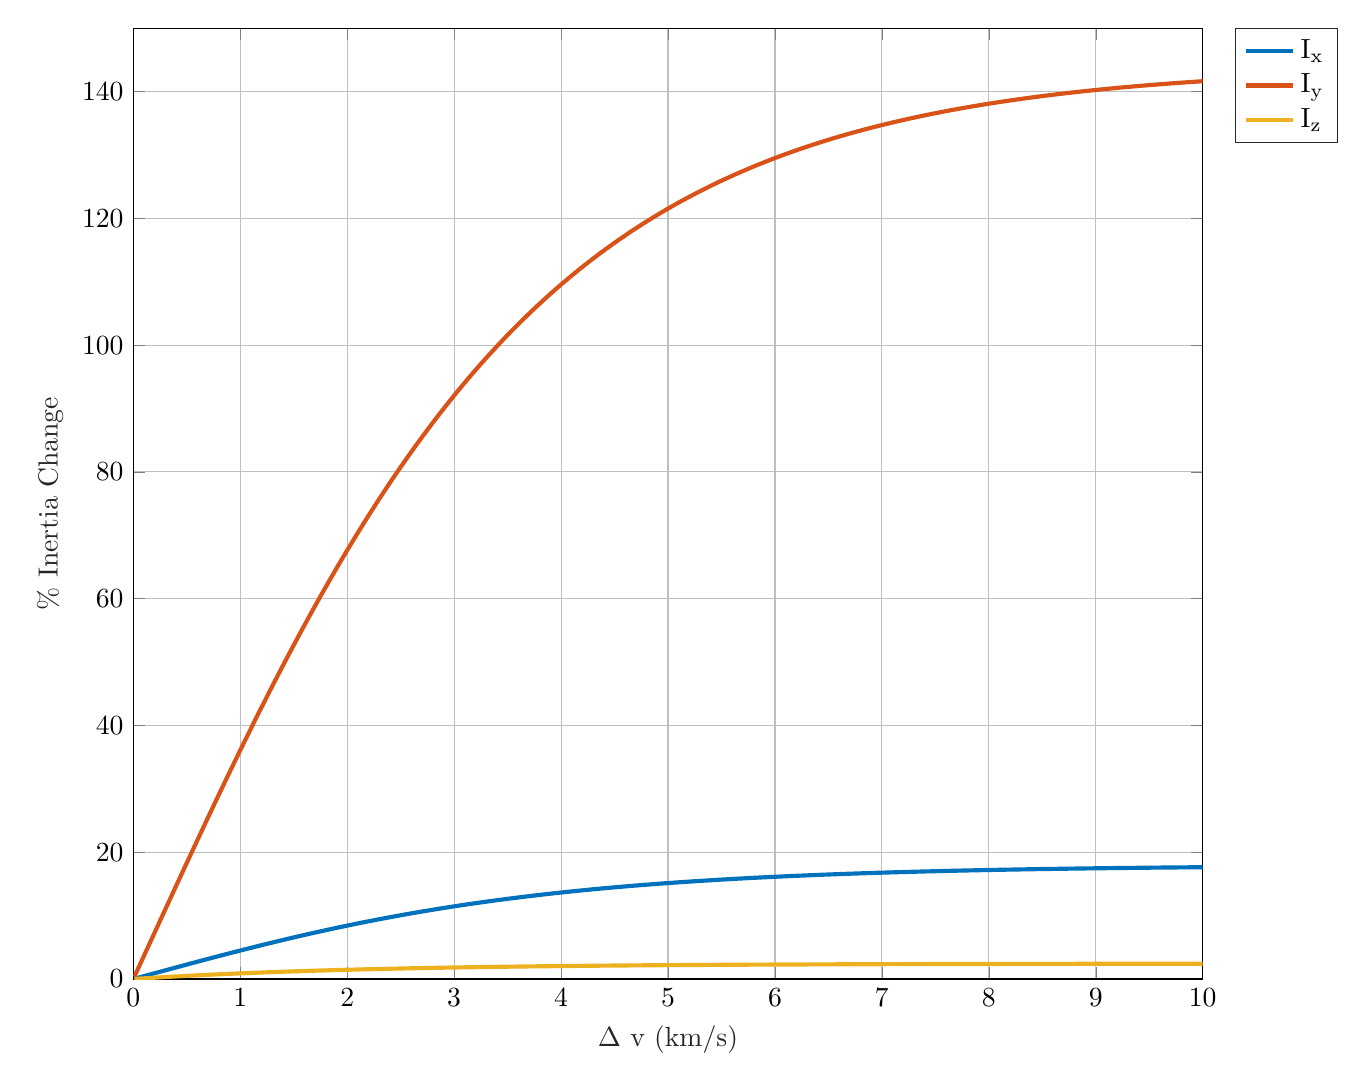 % This file was created by matlab2tikz.
%
%The latest updates can be retrieved from
%  http://www.mathworks.com/matlabcentral/fileexchange/22022-matlab2tikz-matlab2tikz
%where you can also make suggestions and rate matlab2tikz.
%
\definecolor{mycolor1}{rgb}{0.0,0.447,0.741}%
\definecolor{mycolor2}{rgb}{0.85,0.325,0.098}%
\definecolor{mycolor3}{rgb}{0.929,0.694,0.125}%
%
\begin{tikzpicture}

\begin{axis}[%
width=5.347in,
height=4.754in,
at={(0.897in,0.642in)},
scale only axis,
xmin=0,
xmax=10,
xlabel style={font=\color{white!15!black}},
xlabel={$\Delta\text{ v (km/s)}$},
ymin=0,
ymax=150,
ylabel style={font=\color{white!15!black}},
ylabel={\% Inertia Change},
axis background/.style={fill=white},
xmajorgrids,
ymajorgrids,
legend style={at={(1.03,1)}, anchor=north west, legend cell align=left, align=left, draw=white!15!black}
]
\addplot [color=mycolor1, line width=1.5pt]
  table[row sep=crcr]{%
0.01	0.046\\
0.02	0.092\\
0.03	0.137\\
0.04	0.183\\
0.05	0.229\\
0.06	0.275\\
0.07	0.321\\
0.08	0.366\\
0.09	0.412\\
0.1	0.458\\
0.11	0.504\\
0.12	0.55\\
0.13	0.595\\
0.14	0.641\\
0.15	0.687\\
0.16	0.733\\
0.17	0.778\\
0.18	0.824\\
0.19	0.87\\
0.2	0.916\\
0.21	0.961\\
0.22	1.007\\
0.23	1.053\\
0.24	1.099\\
0.25	1.144\\
0.26	1.19\\
0.27	1.236\\
0.28	1.281\\
0.29	1.327\\
0.3	1.373\\
0.31	1.418\\
0.32	1.464\\
0.33	1.51\\
0.34	1.555\\
0.35	1.601\\
0.36	1.646\\
0.37	1.692\\
0.38	1.737\\
0.39	1.783\\
0.4	1.828\\
0.41	1.874\\
0.42	1.919\\
0.43	1.965\\
0.44	2.01\\
0.45	2.056\\
0.46	2.101\\
0.47	2.146\\
0.48	2.192\\
0.49	2.237\\
0.5	2.282\\
0.51	2.327\\
0.52	2.373\\
0.53	2.418\\
0.54	2.463\\
0.55	2.508\\
0.56	2.553\\
0.57	2.598\\
0.58	2.643\\
0.59	2.688\\
0.6	2.733\\
0.61	2.778\\
0.62	2.823\\
0.63	2.868\\
0.64	2.913\\
0.65	2.957\\
0.66	3.002\\
0.67	3.047\\
0.68	3.091\\
0.69	3.136\\
0.7	3.181\\
0.71	3.225\\
0.72	3.27\\
0.73	3.314\\
0.74	3.358\\
0.75	3.403\\
0.76	3.447\\
0.77	3.491\\
0.78	3.536\\
0.79	3.58\\
0.8	3.624\\
0.81	3.668\\
0.82	3.712\\
0.83	3.756\\
0.84	3.8\\
0.85	3.844\\
0.86	3.888\\
0.87	3.931\\
0.88	3.975\\
0.89	4.019\\
0.9	4.062\\
0.91	4.106\\
0.92	4.15\\
0.93	4.193\\
0.94	4.236\\
0.95	4.28\\
0.96	4.323\\
0.97	4.366\\
0.98	4.409\\
0.99	4.452\\
1	4.496\\
1.01	4.539\\
1.02	4.581\\
1.03	4.624\\
1.04	4.667\\
1.05	4.71\\
1.06	4.753\\
1.07	4.795\\
1.08	4.838\\
1.09	4.88\\
1.1	4.923\\
1.11	4.965\\
1.12	5.007\\
1.13	5.049\\
1.14	5.092\\
1.15	5.134\\
1.16	5.176\\
1.17	5.218\\
1.18	5.26\\
1.19	5.301\\
1.2	5.343\\
1.21	5.385\\
1.22	5.426\\
1.23	5.468\\
1.24	5.509\\
1.25	5.551\\
1.26	5.592\\
1.27	5.633\\
1.28	5.675\\
1.29	5.716\\
1.3	5.757\\
1.31	5.798\\
1.32	5.838\\
1.33	5.879\\
1.34	5.92\\
1.35	5.961\\
1.36	6.001\\
1.37	6.042\\
1.38	6.082\\
1.39	6.122\\
1.4	6.163\\
1.41	6.203\\
1.42	6.243\\
1.43	6.283\\
1.44	6.323\\
1.45	6.363\\
1.46	6.403\\
1.47	6.442\\
1.48	6.482\\
1.49	6.521\\
1.5	6.561\\
1.51	6.6\\
1.52	6.64\\
1.53	6.679\\
1.54	6.718\\
1.55	6.757\\
1.56	6.796\\
1.57	6.835\\
1.58	6.874\\
1.59	6.912\\
1.6	6.951\\
1.61	6.989\\
1.62	7.028\\
1.63	7.066\\
1.64	7.105\\
1.65	7.143\\
1.66	7.181\\
1.67	7.219\\
1.68	7.257\\
1.69	7.295\\
1.7	7.332\\
1.71	7.37\\
1.72	7.408\\
1.73	7.445\\
1.74	7.483\\
1.75	7.52\\
1.76	7.557\\
1.77	7.594\\
1.78	7.631\\
1.79	7.668\\
1.8	7.705\\
1.81	7.742\\
1.82	7.779\\
1.83	7.815\\
1.84	7.852\\
1.85	7.888\\
1.86	7.925\\
1.87	7.961\\
1.88	7.997\\
1.89	8.033\\
1.9	8.069\\
1.91	8.105\\
1.92	8.141\\
1.93	8.176\\
1.94	8.212\\
1.95	8.248\\
1.96	8.283\\
1.97	8.318\\
1.98	8.354\\
1.99	8.389\\
2	8.424\\
2.01	8.459\\
2.02	8.494\\
2.03	8.529\\
2.04	8.563\\
2.05	8.598\\
2.06	8.632\\
2.07	8.667\\
2.08	8.701\\
2.09	8.735\\
2.1	8.77\\
2.11	8.804\\
2.12	8.838\\
2.13	8.871\\
2.14	8.905\\
2.15	8.939\\
2.16	8.972\\
2.17	9.006\\
2.18	9.039\\
2.19	9.073\\
2.2	9.106\\
2.21	9.139\\
2.22	9.172\\
2.23	9.205\\
2.24	9.238\\
2.25	9.271\\
2.26	9.303\\
2.27	9.336\\
2.28	9.368\\
2.29	9.401\\
2.3	9.433\\
2.31	9.465\\
2.32	9.497\\
2.33	9.529\\
2.34	9.561\\
2.35	9.593\\
2.36	9.625\\
2.37	9.656\\
2.38	9.688\\
2.39	9.719\\
2.4	9.751\\
2.41	9.782\\
2.42	9.813\\
2.43	9.844\\
2.44	9.875\\
2.45	9.906\\
2.46	9.937\\
2.47	9.968\\
2.48	9.998\\
2.49	10.029\\
2.5	10.059\\
2.51	10.09\\
2.52	10.12\\
2.53	10.15\\
2.54	10.18\\
2.55	10.21\\
2.56	10.24\\
2.57	10.27\\
2.58	10.299\\
2.59	10.329\\
2.6	10.359\\
2.61	10.388\\
2.62	10.417\\
2.63	10.447\\
2.64	10.476\\
2.65	10.505\\
2.66	10.534\\
2.67	10.563\\
2.68	10.591\\
2.69	10.62\\
2.7	10.649\\
2.71	10.677\\
2.72	10.706\\
2.73	10.734\\
2.74	10.762\\
2.75	10.79\\
2.76	10.818\\
2.77	10.846\\
2.78	10.874\\
2.79	10.902\\
2.8	10.93\\
2.81	10.957\\
2.82	10.985\\
2.83	11.012\\
2.84	11.04\\
2.85	11.067\\
2.86	11.094\\
2.87	11.121\\
2.88	11.148\\
2.89	11.175\\
2.9	11.202\\
2.91	11.228\\
2.92	11.255\\
2.93	11.282\\
2.94	11.308\\
2.95	11.334\\
2.96	11.361\\
2.97	11.387\\
2.98	11.413\\
2.99	11.439\\
3	11.465\\
3.01	11.491\\
3.02	11.516\\
3.03	11.542\\
3.04	11.568\\
3.05	11.593\\
3.06	11.619\\
3.07	11.644\\
3.08	11.669\\
3.09	11.694\\
3.1	11.719\\
3.11	11.744\\
3.12	11.769\\
3.13	11.794\\
3.14	11.819\\
3.15	11.843\\
3.16	11.868\\
3.17	11.892\\
3.18	11.917\\
3.19	11.941\\
3.2	11.965\\
3.21	11.989\\
3.22	12.013\\
3.23	12.037\\
3.24	12.061\\
3.25	12.085\\
3.26	12.109\\
3.27	12.132\\
3.28	12.156\\
3.29	12.179\\
3.3	12.203\\
3.31	12.226\\
3.32	12.249\\
3.33	12.272\\
3.34	12.295\\
3.35	12.318\\
3.36	12.341\\
3.37	12.364\\
3.38	12.387\\
3.39	12.409\\
3.4	12.432\\
3.41	12.454\\
3.42	12.477\\
3.43	12.499\\
3.44	12.521\\
3.45	12.544\\
3.46	12.566\\
3.47	12.588\\
3.48	12.61\\
3.49	12.631\\
3.5	12.653\\
3.51	12.675\\
3.52	12.696\\
3.53	12.718\\
3.54	12.739\\
3.55	12.761\\
3.56	12.782\\
3.57	12.803\\
3.58	12.824\\
3.59	12.846\\
3.6	12.866\\
3.61	12.887\\
3.62	12.908\\
3.63	12.929\\
3.64	12.95\\
3.65	12.97\\
3.66	12.991\\
3.67	13.011\\
3.68	13.032\\
3.69	13.052\\
3.7	13.072\\
3.71	13.092\\
3.72	13.112\\
3.73	13.132\\
3.74	13.152\\
3.75	13.172\\
3.76	13.192\\
3.77	13.212\\
3.78	13.231\\
3.79	13.251\\
3.8	13.27\\
3.81	13.29\\
3.82	13.309\\
3.83	13.328\\
3.84	13.348\\
3.85	13.367\\
3.86	13.386\\
3.87	13.405\\
3.88	13.424\\
3.89	13.442\\
3.9	13.461\\
3.91	13.48\\
3.92	13.499\\
3.93	13.517\\
3.94	13.536\\
3.95	13.554\\
3.96	13.572\\
3.97	13.591\\
3.98	13.609\\
3.99	13.627\\
4	13.645\\
4.01	13.663\\
4.02	13.681\\
4.03	13.699\\
4.04	13.717\\
4.05	13.734\\
4.06	13.752\\
4.07	13.77\\
4.08	13.787\\
4.09	13.805\\
4.1	13.822\\
4.11	13.839\\
4.12	13.857\\
4.13	13.874\\
4.14	13.891\\
4.15	13.908\\
4.16	13.925\\
4.17	13.942\\
4.18	13.959\\
4.19	13.975\\
4.2	13.992\\
4.21	14.009\\
4.22	14.025\\
4.23	14.042\\
4.24	14.058\\
4.25	14.075\\
4.26	14.091\\
4.27	14.107\\
4.28	14.124\\
4.29	14.14\\
4.3	14.156\\
4.31	14.172\\
4.32	14.188\\
4.33	14.204\\
4.34	14.22\\
4.35	14.235\\
4.36	14.251\\
4.37	14.267\\
4.38	14.282\\
4.39	14.298\\
4.4	14.313\\
4.41	14.329\\
4.42	14.344\\
4.43	14.359\\
4.44	14.375\\
4.45	14.39\\
4.46	14.405\\
4.47	14.42\\
4.48	14.435\\
4.49	14.45\\
4.5	14.465\\
4.51	14.48\\
4.52	14.494\\
4.53	14.509\\
4.54	14.524\\
4.55	14.538\\
4.56	14.553\\
4.57	14.567\\
4.58	14.582\\
4.59	14.596\\
4.6	14.61\\
4.61	14.624\\
4.62	14.639\\
4.63	14.653\\
4.64	14.667\\
4.65	14.681\\
4.66	14.695\\
4.67	14.709\\
4.68	14.723\\
4.69	14.736\\
4.7	14.75\\
4.71	14.764\\
4.72	14.777\\
4.73	14.791\\
4.74	14.804\\
4.75	14.818\\
4.76	14.831\\
4.77	14.845\\
4.78	14.858\\
4.79	14.871\\
4.8	14.884\\
4.81	14.897\\
4.82	14.911\\
4.83	14.924\\
4.84	14.936\\
4.85	14.949\\
4.86	14.962\\
4.87	14.975\\
4.88	14.988\\
4.89	15.001\\
4.9	15.013\\
4.91	15.026\\
4.92	15.038\\
4.93	15.051\\
4.94	15.063\\
4.95	15.076\\
4.96	15.088\\
4.97	15.1\\
4.98	15.113\\
4.99	15.125\\
5	15.137\\
5.01	15.149\\
5.02	15.161\\
5.03	15.173\\
5.04	15.185\\
5.05	15.197\\
5.06	15.209\\
5.07	15.221\\
5.08	15.232\\
5.09	15.244\\
5.1	15.256\\
5.11	15.267\\
5.12	15.279\\
5.13	15.291\\
5.14	15.302\\
5.15	15.313\\
5.16	15.325\\
5.17	15.336\\
5.18	15.347\\
5.19	15.359\\
5.2	15.37\\
5.21	15.381\\
5.22	15.392\\
5.23	15.403\\
5.24	15.414\\
5.25	15.425\\
5.26	15.436\\
5.27	15.447\\
5.28	15.458\\
5.29	15.469\\
5.3	15.479\\
5.31	15.49\\
5.32	15.501\\
5.33	15.511\\
5.34	15.522\\
5.35	15.532\\
5.36	15.543\\
5.37	15.553\\
5.38	15.564\\
5.39	15.574\\
5.4	15.584\\
5.41	15.595\\
5.42	15.605\\
5.43	15.615\\
5.44	15.625\\
5.45	15.635\\
5.46	15.645\\
5.47	15.655\\
5.48	15.665\\
5.49	15.675\\
5.5	15.685\\
5.51	15.695\\
5.52	15.705\\
5.53	15.714\\
5.54	15.724\\
5.55	15.734\\
5.56	15.743\\
5.57	15.753\\
5.58	15.763\\
5.59	15.772\\
5.6	15.782\\
5.61	15.791\\
5.62	15.8\\
5.63	15.81\\
5.64	15.819\\
5.65	15.828\\
5.66	15.838\\
5.67	15.847\\
5.68	15.856\\
5.69	15.865\\
5.7	15.874\\
5.71	15.883\\
5.72	15.892\\
5.73	15.901\\
5.74	15.91\\
5.75	15.919\\
5.76	15.928\\
5.77	15.937\\
5.78	15.946\\
5.79	15.954\\
5.8	15.963\\
5.81	15.972\\
5.82	15.98\\
5.83	15.989\\
5.84	15.997\\
5.85	16.006\\
5.86	16.014\\
5.87	16.023\\
5.88	16.031\\
5.89	16.04\\
5.9	16.048\\
5.91	16.056\\
5.92	16.065\\
5.93	16.073\\
5.94	16.081\\
5.95	16.089\\
5.96	16.097\\
5.97	16.105\\
5.98	16.114\\
5.99	16.122\\
6	16.13\\
6.01	16.138\\
6.02	16.145\\
6.03	16.153\\
6.04	16.161\\
6.05	16.169\\
6.06	16.177\\
6.07	16.185\\
6.08	16.192\\
6.09	16.2\\
6.1	16.208\\
6.11	16.215\\
6.12	16.223\\
6.13	16.231\\
6.14	16.238\\
6.15	16.246\\
6.16	16.253\\
6.17	16.26\\
6.18	16.268\\
6.19	16.275\\
6.2	16.283\\
6.21	16.29\\
6.22	16.297\\
6.23	16.304\\
6.24	16.312\\
6.25	16.319\\
6.26	16.326\\
6.27	16.333\\
6.28	16.34\\
6.29	16.347\\
6.3	16.354\\
6.31	16.361\\
6.32	16.368\\
6.33	16.375\\
6.34	16.382\\
6.35	16.389\\
6.36	16.396\\
6.37	16.403\\
6.38	16.41\\
6.39	16.416\\
6.4	16.423\\
6.41	16.43\\
6.42	16.436\\
6.43	16.443\\
6.44	16.45\\
6.45	16.456\\
6.46	16.463\\
6.47	16.469\\
6.48	16.476\\
6.49	16.482\\
6.5	16.489\\
6.51	16.495\\
6.52	16.502\\
6.53	16.508\\
6.54	16.514\\
6.55	16.521\\
6.56	16.527\\
6.57	16.533\\
6.58	16.54\\
6.59	16.546\\
6.6	16.552\\
6.61	16.558\\
6.62	16.564\\
6.63	16.57\\
6.64	16.576\\
6.65	16.582\\
6.66	16.588\\
6.67	16.594\\
6.68	16.6\\
6.69	16.606\\
6.7	16.612\\
6.71	16.618\\
6.72	16.624\\
6.73	16.63\\
6.74	16.636\\
6.75	16.642\\
6.76	16.647\\
6.77	16.653\\
6.78	16.659\\
6.79	16.664\\
6.8	16.67\\
6.81	16.676\\
6.82	16.681\\
6.83	16.687\\
6.84	16.693\\
6.85	16.698\\
6.86	16.704\\
6.87	16.709\\
6.88	16.715\\
6.89	16.72\\
6.9	16.725\\
6.91	16.731\\
6.92	16.736\\
6.93	16.742\\
6.94	16.747\\
6.95	16.752\\
6.96	16.758\\
6.97	16.763\\
6.98	16.768\\
6.99	16.773\\
7	16.778\\
7.01	16.784\\
7.02	16.789\\
7.03	16.794\\
7.04	16.799\\
7.05	16.804\\
7.06	16.809\\
7.07	16.814\\
7.08	16.819\\
7.09	16.824\\
7.1	16.829\\
7.11	16.834\\
7.12	16.839\\
7.13	16.844\\
7.14	16.849\\
7.15	16.854\\
7.16	16.859\\
7.17	16.863\\
7.18	16.868\\
7.19	16.873\\
7.2	16.878\\
7.21	16.882\\
7.22	16.887\\
7.23	16.892\\
7.24	16.897\\
7.25	16.901\\
7.26	16.906\\
7.27	16.91\\
7.28	16.915\\
7.29	16.92\\
7.3	16.924\\
7.31	16.929\\
7.32	16.933\\
7.33	16.938\\
7.34	16.942\\
7.35	16.947\\
7.36	16.951\\
7.37	16.956\\
7.38	16.96\\
7.39	16.964\\
7.4	16.969\\
7.41	16.973\\
7.42	16.977\\
7.43	16.982\\
7.44	16.986\\
7.45	16.99\\
7.46	16.994\\
7.47	16.999\\
7.48	17.003\\
7.49	17.007\\
7.5	17.011\\
7.51	17.015\\
7.52	17.02\\
7.53	17.024\\
7.54	17.028\\
7.55	17.032\\
7.56	17.036\\
7.57	17.04\\
7.58	17.044\\
7.59	17.048\\
7.6	17.052\\
7.61	17.056\\
7.62	17.06\\
7.63	17.064\\
7.64	17.068\\
7.65	17.072\\
7.66	17.076\\
7.67	17.079\\
7.68	17.083\\
7.69	17.087\\
7.7	17.091\\
7.71	17.095\\
7.72	17.099\\
7.73	17.102\\
7.74	17.106\\
7.75	17.11\\
7.76	17.114\\
7.77	17.117\\
7.78	17.121\\
7.79	17.125\\
7.8	17.128\\
7.81	17.132\\
7.82	17.135\\
7.83	17.139\\
7.84	17.143\\
7.85	17.146\\
7.86	17.15\\
7.87	17.153\\
7.88	17.157\\
7.89	17.16\\
7.9	17.164\\
7.91	17.167\\
7.92	17.171\\
7.93	17.174\\
7.94	17.178\\
7.95	17.181\\
7.96	17.185\\
7.97	17.188\\
7.98	17.191\\
7.99	17.195\\
8	17.198\\
8.01	17.201\\
8.02	17.205\\
8.03	17.208\\
8.04	17.211\\
8.05	17.215\\
8.06	17.218\\
8.07	17.221\\
8.08	17.224\\
8.09	17.227\\
8.1	17.231\\
8.11	17.234\\
8.12	17.237\\
8.13	17.24\\
8.14	17.243\\
8.15	17.246\\
8.16	17.25\\
8.17	17.253\\
8.18	17.256\\
8.19	17.259\\
8.2	17.262\\
8.21	17.265\\
8.22	17.268\\
8.23	17.271\\
8.24	17.274\\
8.25	17.277\\
8.26	17.28\\
8.27	17.283\\
8.28	17.286\\
8.29	17.289\\
8.3	17.292\\
8.31	17.295\\
8.32	17.298\\
8.33	17.301\\
8.34	17.303\\
8.35	17.306\\
8.36	17.309\\
8.37	17.312\\
8.38	17.315\\
8.39	17.318\\
8.4	17.32\\
8.41	17.323\\
8.42	17.326\\
8.43	17.329\\
8.44	17.331\\
8.45	17.334\\
8.46	17.337\\
8.47	17.34\\
8.48	17.342\\
8.49	17.345\\
8.5	17.348\\
8.51	17.35\\
8.52	17.353\\
8.53	17.356\\
8.54	17.358\\
8.55	17.361\\
8.56	17.364\\
8.57	17.366\\
8.58	17.369\\
8.59	17.371\\
8.6	17.374\\
8.61	17.376\\
8.62	17.379\\
8.63	17.381\\
8.64	17.384\\
8.65	17.387\\
8.66	17.389\\
8.67	17.391\\
8.68	17.394\\
8.69	17.396\\
8.7	17.399\\
8.71	17.401\\
8.72	17.404\\
8.73	17.406\\
8.74	17.409\\
8.75	17.411\\
8.76	17.413\\
8.77	17.416\\
8.78	17.418\\
8.79	17.42\\
8.8	17.423\\
8.81	17.425\\
8.82	17.427\\
8.83	17.43\\
8.84	17.432\\
8.85	17.434\\
8.86	17.437\\
8.87	17.439\\
8.88	17.441\\
8.89	17.443\\
8.9	17.446\\
8.91	17.448\\
8.92	17.45\\
8.93	17.452\\
8.94	17.455\\
8.95	17.457\\
8.96	17.459\\
8.97	17.461\\
8.98	17.463\\
8.99	17.465\\
9	17.468\\
9.01	17.47\\
9.02	17.472\\
9.03	17.474\\
9.04	17.476\\
9.05	17.478\\
9.06	17.48\\
9.07	17.482\\
9.08	17.484\\
9.09	17.486\\
9.1	17.488\\
9.11	17.49\\
9.12	17.492\\
9.13	17.495\\
9.14	17.497\\
9.15	17.499\\
9.16	17.501\\
9.17	17.503\\
9.18	17.504\\
9.19	17.506\\
9.2	17.508\\
9.21	17.51\\
9.22	17.512\\
9.23	17.514\\
9.24	17.516\\
9.25	17.518\\
9.26	17.52\\
9.27	17.522\\
9.28	17.524\\
9.29	17.526\\
9.3	17.528\\
9.31	17.529\\
9.32	17.531\\
9.33	17.533\\
9.34	17.535\\
9.35	17.537\\
9.36	17.539\\
9.37	17.54\\
9.38	17.542\\
9.39	17.544\\
9.4	17.546\\
9.41	17.548\\
9.42	17.549\\
9.43	17.551\\
9.44	17.553\\
9.45	17.555\\
9.46	17.556\\
9.47	17.558\\
9.48	17.56\\
9.49	17.562\\
9.5	17.563\\
9.51	17.565\\
9.52	17.567\\
9.53	17.568\\
9.54	17.57\\
9.55	17.572\\
9.56	17.573\\
9.57	17.575\\
9.58	17.577\\
9.59	17.578\\
9.6	17.58\\
9.61	17.582\\
9.62	17.583\\
9.63	17.585\\
9.64	17.586\\
9.65	17.588\\
9.66	17.59\\
9.67	17.591\\
9.68	17.593\\
9.69	17.594\\
9.7	17.596\\
9.71	17.598\\
9.72	17.599\\
9.73	17.601\\
9.74	17.602\\
9.75	17.604\\
9.76	17.605\\
9.77	17.607\\
9.78	17.608\\
9.79	17.61\\
9.8	17.611\\
9.81	17.613\\
9.82	17.614\\
9.83	17.616\\
9.84	17.617\\
9.85	17.619\\
9.86	17.62\\
9.87	17.622\\
9.88	17.623\\
9.89	17.624\\
9.9	17.626\\
9.91	17.627\\
9.92	17.629\\
9.93	17.63\\
9.94	17.632\\
9.95	17.633\\
9.96	17.634\\
9.97	17.636\\
9.98	17.637\\
9.99	17.638\\
10	17.64\\
};
\addlegendentry{$\text{I}_\text{x}$}

\addplot [color=mycolor2, line width=1.5pt]
  table[row sep=crcr]{%
0.01	0.368\\
0.02	0.735\\
0.03	1.103\\
0.04	1.471\\
0.05	1.838\\
0.06	2.206\\
0.07	2.574\\
0.08	2.942\\
0.09	3.309\\
0.1	3.677\\
0.11	4.045\\
0.12	4.412\\
0.13	4.78\\
0.14	5.148\\
0.15	5.515\\
0.16	5.883\\
0.17	6.25\\
0.18	6.618\\
0.19	6.985\\
0.2	7.353\\
0.21	7.72\\
0.22	8.087\\
0.23	8.455\\
0.24	8.822\\
0.25	9.189\\
0.26	9.556\\
0.27	9.923\\
0.28	10.289\\
0.29	10.656\\
0.3	11.023\\
0.31	11.389\\
0.32	11.756\\
0.33	12.122\\
0.34	12.488\\
0.35	12.854\\
0.36	13.22\\
0.37	13.586\\
0.38	13.951\\
0.39	14.317\\
0.4	14.682\\
0.41	15.047\\
0.42	15.412\\
0.43	15.777\\
0.44	16.141\\
0.45	16.506\\
0.46	16.87\\
0.47	17.234\\
0.48	17.598\\
0.49	17.961\\
0.5	18.325\\
0.51	18.688\\
0.52	19.051\\
0.53	19.413\\
0.54	19.776\\
0.55	20.138\\
0.56	20.5\\
0.57	20.862\\
0.58	21.223\\
0.59	21.584\\
0.6	21.945\\
0.61	22.306\\
0.62	22.666\\
0.63	23.026\\
0.64	23.386\\
0.65	23.746\\
0.66	24.105\\
0.67	24.464\\
0.68	24.822\\
0.69	25.18\\
0.7	25.538\\
0.71	25.896\\
0.72	26.253\\
0.73	26.61\\
0.74	26.967\\
0.75	27.323\\
0.76	27.679\\
0.77	28.034\\
0.78	28.389\\
0.79	28.744\\
0.8	29.098\\
0.81	29.452\\
0.82	29.806\\
0.83	30.159\\
0.84	30.511\\
0.85	30.864\\
0.86	31.216\\
0.87	31.567\\
0.88	31.918\\
0.89	32.269\\
0.9	32.619\\
0.91	32.969\\
0.92	33.318\\
0.93	33.667\\
0.94	34.016\\
0.95	34.364\\
0.96	34.711\\
0.97	35.058\\
0.98	35.405\\
0.99	35.751\\
1	36.097\\
1.01	36.442\\
1.02	36.787\\
1.03	37.131\\
1.04	37.475\\
1.05	37.818\\
1.06	38.16\\
1.07	38.503\\
1.08	38.844\\
1.09	39.185\\
1.1	39.526\\
1.11	39.866\\
1.12	40.206\\
1.13	40.545\\
1.14	40.883\\
1.15	41.221\\
1.16	41.559\\
1.17	41.896\\
1.18	42.232\\
1.19	42.568\\
1.2	42.903\\
1.21	43.237\\
1.22	43.572\\
1.23	43.905\\
1.24	44.238\\
1.25	44.57\\
1.26	44.902\\
1.27	45.233\\
1.28	45.564\\
1.29	45.894\\
1.3	46.223\\
1.31	46.552\\
1.32	46.88\\
1.33	47.208\\
1.34	47.535\\
1.35	47.861\\
1.36	48.187\\
1.37	48.512\\
1.38	48.836\\
1.39	49.16\\
1.4	49.483\\
1.41	49.806\\
1.42	50.128\\
1.43	50.449\\
1.44	50.77\\
1.45	51.09\\
1.46	51.409\\
1.47	51.728\\
1.48	52.046\\
1.49	52.364\\
1.5	52.681\\
1.51	52.997\\
1.52	53.312\\
1.53	53.627\\
1.54	53.941\\
1.55	54.255\\
1.56	54.567\\
1.57	54.88\\
1.58	55.191\\
1.59	55.502\\
1.6	55.812\\
1.61	56.121\\
1.62	56.43\\
1.63	56.738\\
1.64	57.046\\
1.65	57.352\\
1.66	57.658\\
1.67	57.964\\
1.68	58.268\\
1.69	58.572\\
1.7	58.875\\
1.71	59.178\\
1.72	59.48\\
1.73	59.781\\
1.74	60.081\\
1.75	60.381\\
1.76	60.68\\
1.77	60.978\\
1.78	61.276\\
1.79	61.573\\
1.8	61.869\\
1.81	62.164\\
1.82	62.459\\
1.83	62.753\\
1.84	63.046\\
1.85	63.339\\
1.86	63.631\\
1.87	63.922\\
1.88	64.212\\
1.89	64.502\\
1.9	64.791\\
1.91	65.079\\
1.92	65.366\\
1.93	65.653\\
1.94	65.939\\
1.95	66.224\\
1.96	66.509\\
1.97	66.793\\
1.98	67.076\\
1.99	67.358\\
2	67.64\\
2.01	67.92\\
2.02	68.201\\
2.03	68.48\\
2.04	68.759\\
2.05	69.037\\
2.06	69.314\\
2.07	69.59\\
2.08	69.866\\
2.09	70.141\\
2.1	70.415\\
2.11	70.688\\
2.12	70.961\\
2.13	71.233\\
2.14	71.504\\
2.15	71.775\\
2.16	72.045\\
2.17	72.314\\
2.18	72.582\\
2.19	72.849\\
2.2	73.116\\
2.21	73.382\\
2.22	73.647\\
2.23	73.912\\
2.24	74.176\\
2.25	74.439\\
2.26	74.701\\
2.27	74.962\\
2.28	75.223\\
2.29	75.483\\
2.3	75.743\\
2.31	76.001\\
2.32	76.259\\
2.33	76.516\\
2.34	76.772\\
2.35	77.028\\
2.36	77.283\\
2.37	77.537\\
2.38	77.79\\
2.39	78.042\\
2.4	78.294\\
2.41	78.545\\
2.42	78.796\\
2.43	79.045\\
2.44	79.294\\
2.45	79.542\\
2.46	79.79\\
2.47	80.036\\
2.48	80.282\\
2.49	80.527\\
2.5	80.771\\
2.51	81.015\\
2.52	81.258\\
2.53	81.5\\
2.54	81.742\\
2.55	81.982\\
2.56	82.222\\
2.57	82.461\\
2.58	82.7\\
2.59	82.937\\
2.6	83.174\\
2.61	83.411\\
2.62	83.646\\
2.63	83.881\\
2.64	84.115\\
2.65	84.348\\
2.66	84.581\\
2.67	84.813\\
2.68	85.044\\
2.69	85.274\\
2.7	85.504\\
2.71	85.733\\
2.72	85.961\\
2.73	86.188\\
2.74	86.415\\
2.75	86.641\\
2.76	86.866\\
2.77	87.091\\
2.78	87.315\\
2.79	87.538\\
2.8	87.76\\
2.81	87.982\\
2.82	88.203\\
2.83	88.423\\
2.84	88.642\\
2.85	88.861\\
2.86	89.079\\
2.87	89.296\\
2.88	89.513\\
2.89	89.729\\
2.9	89.944\\
2.91	90.159\\
2.92	90.372\\
2.93	90.586\\
2.94	90.798\\
2.95	91.01\\
2.96	91.221\\
2.97	91.431\\
2.98	91.64\\
2.99	91.849\\
3	92.057\\
3.01	92.265\\
3.02	92.472\\
3.03	92.678\\
3.04	92.883\\
3.05	93.088\\
3.06	93.292\\
3.07	93.495\\
3.08	93.697\\
3.09	93.899\\
3.1	94.1\\
3.11	94.301\\
3.12	94.501\\
3.13	94.7\\
3.14	94.898\\
3.15	95.096\\
3.16	95.293\\
3.17	95.49\\
3.18	95.685\\
3.19	95.88\\
3.2	96.075\\
3.21	96.268\\
3.22	96.462\\
3.23	96.654\\
3.24	96.846\\
3.25	97.037\\
3.26	97.227\\
3.27	97.417\\
3.28	97.606\\
3.29	97.794\\
3.3	97.982\\
3.31	98.169\\
3.32	98.355\\
3.33	98.541\\
3.34	98.726\\
3.35	98.91\\
3.36	99.094\\
3.37	99.277\\
3.38	99.459\\
3.39	99.641\\
3.4	99.822\\
3.41	100.003\\
3.42	100.183\\
3.43	100.362\\
3.44	100.541\\
3.45	100.718\\
3.46	100.896\\
3.47	101.072\\
3.48	101.248\\
3.49	101.424\\
3.5	101.599\\
3.51	101.773\\
3.52	101.946\\
3.53	102.119\\
3.54	102.291\\
3.55	102.463\\
3.56	102.634\\
3.57	102.804\\
3.58	102.974\\
3.59	103.143\\
3.6	103.312\\
3.61	103.479\\
3.62	103.647\\
3.63	103.813\\
3.64	103.979\\
3.65	104.145\\
3.66	104.31\\
3.67	104.474\\
3.68	104.637\\
3.69	104.8\\
3.7	104.963\\
3.71	105.125\\
3.72	105.286\\
3.73	105.446\\
3.74	105.606\\
3.75	105.766\\
3.76	105.925\\
3.77	106.083\\
3.78	106.241\\
3.79	106.398\\
3.8	106.554\\
3.81	106.71\\
3.82	106.865\\
3.83	107.02\\
3.84	107.174\\
3.85	107.328\\
3.86	107.481\\
3.87	107.633\\
3.88	107.785\\
3.89	107.936\\
3.9	108.087\\
3.91	108.237\\
3.92	108.387\\
3.93	108.535\\
3.94	108.684\\
3.95	108.832\\
3.96	108.979\\
3.97	109.126\\
3.98	109.272\\
3.99	109.418\\
4	109.563\\
4.01	109.707\\
4.02	109.851\\
4.03	109.995\\
4.04	110.137\\
4.05	110.28\\
4.06	110.422\\
4.07	110.563\\
4.08	110.704\\
4.09	110.844\\
4.1	110.983\\
4.11	111.122\\
4.12	111.261\\
4.13	111.399\\
4.14	111.536\\
4.15	111.673\\
4.16	111.81\\
4.17	111.946\\
4.18	112.081\\
4.19	112.216\\
4.2	112.35\\
4.21	112.484\\
4.22	112.617\\
4.23	112.75\\
4.24	112.882\\
4.25	113.014\\
4.26	113.145\\
4.27	113.276\\
4.28	113.406\\
4.29	113.536\\
4.3	113.665\\
4.31	113.794\\
4.32	113.922\\
4.33	114.05\\
4.34	114.177\\
4.35	114.303\\
4.36	114.43\\
4.37	114.555\\
4.38	114.68\\
4.39	114.805\\
4.4	114.929\\
4.41	115.053\\
4.42	115.176\\
4.43	115.299\\
4.44	115.421\\
4.45	115.543\\
4.46	115.664\\
4.47	115.785\\
4.48	115.906\\
4.49	116.025\\
4.5	116.145\\
4.51	116.264\\
4.52	116.382\\
4.53	116.5\\
4.54	116.618\\
4.55	116.735\\
4.56	116.851\\
4.57	116.967\\
4.58	117.083\\
4.59	117.198\\
4.6	117.313\\
4.61	117.427\\
4.62	117.541\\
4.63	117.654\\
4.64	117.767\\
4.65	117.88\\
4.66	117.992\\
4.67	118.103\\
4.68	118.214\\
4.69	118.325\\
4.7	118.435\\
4.71	118.545\\
4.72	118.654\\
4.73	118.763\\
4.74	118.872\\
4.75	118.98\\
4.76	119.087\\
4.77	119.195\\
4.78	119.301\\
4.79	119.408\\
4.8	119.513\\
4.81	119.619\\
4.82	119.724\\
4.83	119.828\\
4.84	119.933\\
4.85	120.036\\
4.86	120.14\\
4.87	120.243\\
4.88	120.345\\
4.89	120.447\\
4.9	120.549\\
4.91	120.65\\
4.92	120.751\\
4.93	120.851\\
4.94	120.951\\
4.95	121.051\\
4.96	121.15\\
4.97	121.249\\
4.98	121.347\\
4.99	121.445\\
5	121.543\\
5.01	121.64\\
5.02	121.737\\
5.03	121.833\\
5.04	121.929\\
5.05	122.025\\
5.06	122.12\\
5.07	122.215\\
5.08	122.309\\
5.09	122.403\\
5.1	122.497\\
5.11	122.59\\
5.12	122.683\\
5.13	122.776\\
5.14	122.868\\
5.15	122.96\\
5.16	123.051\\
5.17	123.142\\
5.18	123.233\\
5.19	123.323\\
5.2	123.413\\
5.21	123.502\\
5.22	123.591\\
5.23	123.68\\
5.24	123.769\\
5.25	123.857\\
5.26	123.944\\
5.27	124.032\\
5.28	124.119\\
5.29	124.205\\
5.3	124.291\\
5.31	124.377\\
5.32	124.463\\
5.33	124.548\\
5.34	124.633\\
5.35	124.717\\
5.36	124.801\\
5.37	124.885\\
5.38	124.969\\
5.39	125.052\\
5.4	125.134\\
5.41	125.217\\
5.42	125.299\\
5.43	125.381\\
5.44	125.462\\
5.45	125.543\\
5.46	125.624\\
5.47	125.704\\
5.48	125.784\\
5.49	125.864\\
5.5	125.943\\
5.51	126.022\\
5.52	126.101\\
5.53	126.179\\
5.54	126.257\\
5.55	126.335\\
5.56	126.412\\
5.57	126.489\\
5.58	126.566\\
5.59	126.642\\
5.6	126.718\\
5.61	126.794\\
5.62	126.87\\
5.63	126.945\\
5.64	127.019\\
5.65	127.094\\
5.66	127.168\\
5.67	127.242\\
5.68	127.316\\
5.69	127.389\\
5.7	127.462\\
5.71	127.534\\
5.72	127.607\\
5.73	127.679\\
5.74	127.751\\
5.75	127.822\\
5.76	127.893\\
5.77	127.964\\
5.78	128.034\\
5.79	128.105\\
5.8	128.175\\
5.81	128.244\\
5.82	128.314\\
5.83	128.383\\
5.84	128.451\\
5.85	128.52\\
5.86	128.588\\
5.87	128.656\\
5.88	128.723\\
5.89	128.791\\
5.9	128.858\\
5.91	128.925\\
5.92	128.991\\
5.93	129.057\\
5.94	129.123\\
5.95	129.189\\
5.96	129.254\\
5.97	129.319\\
5.98	129.384\\
5.99	129.448\\
6	129.513\\
6.01	129.577\\
6.02	129.64\\
6.03	129.704\\
6.04	129.767\\
6.05	129.83\\
6.06	129.892\\
6.07	129.955\\
6.08	130.017\\
6.09	130.079\\
6.1	130.14\\
6.11	130.201\\
6.12	130.262\\
6.13	130.323\\
6.14	130.384\\
6.15	130.444\\
6.16	130.504\\
6.17	130.564\\
6.18	130.623\\
6.19	130.682\\
6.2	130.741\\
6.21	130.8\\
6.22	130.859\\
6.23	130.917\\
6.24	130.975\\
6.25	131.032\\
6.26	131.09\\
6.27	131.147\\
6.28	131.204\\
6.29	131.261\\
6.3	131.317\\
6.31	131.374\\
6.32	131.43\\
6.33	131.485\\
6.34	131.541\\
6.35	131.596\\
6.36	131.651\\
6.37	131.706\\
6.38	131.761\\
6.39	131.815\\
6.4	131.869\\
6.41	131.923\\
6.42	131.977\\
6.43	132.03\\
6.44	132.083\\
6.45	132.136\\
6.46	132.189\\
6.47	132.242\\
6.48	132.294\\
6.49	132.346\\
6.5	132.398\\
6.51	132.449\\
6.52	132.501\\
6.53	132.552\\
6.54	132.603\\
6.55	132.654\\
6.56	132.704\\
6.57	132.754\\
6.58	132.804\\
6.59	132.854\\
6.6	132.904\\
6.61	132.953\\
6.62	133.003\\
6.63	133.052\\
6.64	133.1\\
6.65	133.149\\
6.66	133.197\\
6.67	133.245\\
6.68	133.293\\
6.69	133.341\\
6.7	133.389\\
6.71	133.436\\
6.72	133.483\\
6.73	133.53\\
6.74	133.577\\
6.75	133.623\\
6.76	133.67\\
6.77	133.716\\
6.78	133.762\\
6.79	133.807\\
6.8	133.853\\
6.81	133.898\\
6.82	133.943\\
6.83	133.988\\
6.84	134.033\\
6.85	134.077\\
6.86	134.122\\
6.87	134.166\\
6.88	134.21\\
6.89	134.254\\
6.9	134.297\\
6.91	134.341\\
6.92	134.384\\
6.93	134.427\\
6.94	134.47\\
6.95	134.512\\
6.96	134.555\\
6.97	134.597\\
6.98	134.639\\
6.99	134.681\\
7	134.723\\
7.01	134.764\\
7.02	134.806\\
7.03	134.847\\
7.04	134.888\\
7.05	134.928\\
7.06	134.969\\
7.07	135.01\\
7.08	135.05\\
7.09	135.09\\
7.1	135.13\\
7.11	135.17\\
7.12	135.209\\
7.13	135.249\\
7.14	135.288\\
7.15	135.327\\
7.16	135.366\\
7.17	135.405\\
7.18	135.443\\
7.19	135.482\\
7.2	135.52\\
7.21	135.558\\
7.22	135.596\\
7.23	135.633\\
7.24	135.671\\
7.25	135.708\\
7.26	135.746\\
7.27	135.783\\
7.28	135.82\\
7.29	135.856\\
7.3	135.893\\
7.31	135.929\\
7.32	135.966\\
7.33	136.002\\
7.34	136.038\\
7.35	136.073\\
7.36	136.109\\
7.37	136.145\\
7.38	136.18\\
7.39	136.215\\
7.4	136.25\\
7.41	136.285\\
7.42	136.32\\
7.43	136.354\\
7.44	136.389\\
7.45	136.423\\
7.46	136.457\\
7.47	136.491\\
7.48	136.525\\
7.49	136.558\\
7.5	136.592\\
7.51	136.625\\
7.52	136.658\\
7.53	136.691\\
7.54	136.724\\
7.55	136.757\\
7.56	136.79\\
7.57	136.822\\
7.58	136.855\\
7.59	136.887\\
7.6	136.919\\
7.61	136.951\\
7.62	136.982\\
7.63	137.014\\
7.64	137.046\\
7.65	137.077\\
7.66	137.108\\
7.67	137.139\\
7.68	137.17\\
7.69	137.201\\
7.7	137.232\\
7.71	137.262\\
7.72	137.293\\
7.73	137.323\\
7.74	137.353\\
7.75	137.383\\
7.76	137.413\\
7.77	137.443\\
7.78	137.472\\
7.79	137.502\\
7.8	137.531\\
7.81	137.56\\
7.82	137.589\\
7.83	137.618\\
7.84	137.647\\
7.85	137.676\\
7.86	137.705\\
7.87	137.733\\
7.88	137.761\\
7.89	137.79\\
7.9	137.818\\
7.91	137.846\\
7.92	137.873\\
7.93	137.901\\
7.94	137.929\\
7.95	137.956\\
7.96	137.984\\
7.97	138.011\\
7.98	138.038\\
7.99	138.065\\
8	138.092\\
8.01	138.118\\
8.02	138.145\\
8.03	138.172\\
8.04	138.198\\
8.05	138.224\\
8.06	138.25\\
8.07	138.276\\
8.08	138.302\\
8.09	138.328\\
8.1	138.354\\
8.11	138.379\\
8.12	138.405\\
8.13	138.43\\
8.14	138.456\\
8.15	138.481\\
8.16	138.506\\
8.17	138.531\\
8.18	138.555\\
8.19	138.58\\
8.2	138.605\\
8.21	138.629\\
8.22	138.653\\
8.23	138.678\\
8.24	138.702\\
8.25	138.726\\
8.26	138.75\\
8.27	138.774\\
8.28	138.797\\
8.29	138.821\\
8.3	138.845\\
8.31	138.868\\
8.32	138.891\\
8.33	138.914\\
8.34	138.938\\
8.35	138.961\\
8.36	138.983\\
8.37	139.006\\
8.38	139.029\\
8.39	139.052\\
8.4	139.074\\
8.41	139.096\\
8.42	139.119\\
8.43	139.141\\
8.44	139.163\\
8.45	139.185\\
8.46	139.207\\
8.47	139.229\\
8.48	139.25\\
8.49	139.272\\
8.5	139.294\\
8.51	139.315\\
8.52	139.336\\
8.53	139.357\\
8.54	139.379\\
8.55	139.4\\
8.56	139.421\\
8.57	139.441\\
8.58	139.462\\
8.59	139.483\\
8.6	139.503\\
8.61	139.524\\
8.62	139.544\\
8.63	139.565\\
8.64	139.585\\
8.65	139.605\\
8.66	139.625\\
8.67	139.645\\
8.68	139.665\\
8.69	139.685\\
8.7	139.704\\
8.71	139.724\\
8.72	139.743\\
8.73	139.763\\
8.74	139.782\\
8.75	139.801\\
8.76	139.82\\
8.77	139.84\\
8.78	139.858\\
8.79	139.877\\
8.8	139.896\\
8.81	139.915\\
8.82	139.934\\
8.83	139.952\\
8.84	139.971\\
8.85	139.989\\
8.86	140.007\\
8.87	140.026\\
8.88	140.044\\
8.89	140.062\\
8.9	140.08\\
8.91	140.098\\
8.92	140.116\\
8.93	140.133\\
8.94	140.151\\
8.95	140.169\\
8.96	140.186\\
8.97	140.204\\
8.98	140.221\\
8.99	140.238\\
9	140.255\\
9.01	140.273\\
9.02	140.29\\
9.03	140.307\\
9.04	140.323\\
9.05	140.34\\
9.06	140.357\\
9.07	140.374\\
9.08	140.39\\
9.09	140.407\\
9.1	140.423\\
9.11	140.44\\
9.12	140.456\\
9.13	140.472\\
9.14	140.488\\
9.15	140.504\\
9.16	140.521\\
9.17	140.536\\
9.18	140.552\\
9.19	140.568\\
9.2	140.584\\
9.21	140.6\\
9.22	140.615\\
9.23	140.631\\
9.24	140.646\\
9.25	140.662\\
9.26	140.677\\
9.27	140.692\\
9.28	140.707\\
9.29	140.722\\
9.3	140.737\\
9.31	140.752\\
9.32	140.767\\
9.33	140.782\\
9.34	140.797\\
9.35	140.812\\
9.36	140.826\\
9.37	140.841\\
9.38	140.855\\
9.39	140.87\\
9.4	140.884\\
9.41	140.899\\
9.42	140.913\\
9.43	140.927\\
9.44	140.941\\
9.45	140.955\\
9.46	140.969\\
9.47	140.983\\
9.48	140.997\\
9.49	141.011\\
9.5	141.025\\
9.51	141.038\\
9.52	141.052\\
9.53	141.065\\
9.54	141.079\\
9.55	141.092\\
9.56	141.106\\
9.57	141.119\\
9.58	141.132\\
9.59	141.146\\
9.6	141.159\\
9.61	141.172\\
9.62	141.185\\
9.63	141.198\\
9.64	141.211\\
9.65	141.224\\
9.66	141.236\\
9.67	141.249\\
9.68	141.262\\
9.69	141.274\\
9.7	141.287\\
9.71	141.3\\
9.72	141.312\\
9.73	141.324\\
9.74	141.337\\
9.75	141.349\\
9.76	141.361\\
9.77	141.373\\
9.78	141.386\\
9.79	141.398\\
9.8	141.41\\
9.81	141.422\\
9.82	141.434\\
9.83	141.445\\
9.84	141.457\\
9.85	141.469\\
9.86	141.481\\
9.87	141.492\\
9.88	141.504\\
9.89	141.515\\
9.9	141.527\\
9.91	141.538\\
9.92	141.55\\
9.93	141.561\\
9.94	141.572\\
9.95	141.584\\
9.96	141.595\\
9.97	141.606\\
9.98	141.617\\
9.99	141.628\\
10	141.639\\
};
\addlegendentry{$\text{I}_\text{y}$}

\addplot [color=mycolor3, line width=1.5pt]
  table[row sep=crcr]{%
0.01	0.011\\
0.02	0.022\\
0.03	0.033\\
0.04	0.044\\
0.05	0.055\\
0.06	0.066\\
0.07	0.076\\
0.08	0.087\\
0.09	0.098\\
0.1	0.109\\
0.11	0.119\\
0.12	0.13\\
0.13	0.14\\
0.14	0.151\\
0.15	0.161\\
0.16	0.171\\
0.17	0.182\\
0.18	0.192\\
0.19	0.202\\
0.2	0.212\\
0.21	0.222\\
0.22	0.232\\
0.23	0.242\\
0.24	0.252\\
0.25	0.262\\
0.26	0.272\\
0.27	0.282\\
0.28	0.292\\
0.29	0.302\\
0.3	0.311\\
0.31	0.321\\
0.32	0.331\\
0.33	0.34\\
0.34	0.35\\
0.35	0.359\\
0.36	0.369\\
0.37	0.378\\
0.38	0.387\\
0.39	0.397\\
0.4	0.406\\
0.41	0.415\\
0.42	0.424\\
0.43	0.434\\
0.44	0.443\\
0.45	0.452\\
0.46	0.461\\
0.47	0.47\\
0.48	0.479\\
0.49	0.488\\
0.5	0.496\\
0.51	0.505\\
0.52	0.514\\
0.53	0.523\\
0.54	0.531\\
0.55	0.54\\
0.56	0.549\\
0.57	0.557\\
0.58	0.566\\
0.59	0.574\\
0.6	0.583\\
0.61	0.591\\
0.62	0.6\\
0.63	0.608\\
0.64	0.616\\
0.65	0.625\\
0.66	0.633\\
0.67	0.641\\
0.68	0.649\\
0.69	0.657\\
0.7	0.666\\
0.71	0.674\\
0.72	0.682\\
0.73	0.69\\
0.74	0.698\\
0.75	0.705\\
0.76	0.713\\
0.77	0.721\\
0.78	0.729\\
0.79	0.737\\
0.8	0.744\\
0.81	0.752\\
0.82	0.76\\
0.83	0.767\\
0.84	0.775\\
0.85	0.783\\
0.86	0.79\\
0.87	0.798\\
0.88	0.805\\
0.89	0.812\\
0.9	0.82\\
0.91	0.827\\
0.92	0.835\\
0.93	0.842\\
0.94	0.849\\
0.95	0.856\\
0.96	0.864\\
0.97	0.871\\
0.98	0.878\\
0.99	0.885\\
1	0.892\\
1.01	0.899\\
1.02	0.906\\
1.03	0.913\\
1.04	0.92\\
1.05	0.927\\
1.06	0.934\\
1.07	0.941\\
1.08	0.947\\
1.09	0.954\\
1.1	0.961\\
1.11	0.968\\
1.12	0.974\\
1.13	0.981\\
1.14	0.988\\
1.15	0.994\\
1.16	1.001\\
1.17	1.007\\
1.18	1.014\\
1.19	1.02\\
1.2	1.027\\
1.21	1.033\\
1.22	1.039\\
1.23	1.046\\
1.24	1.052\\
1.25	1.058\\
1.26	1.065\\
1.27	1.071\\
1.28	1.077\\
1.29	1.083\\
1.3	1.09\\
1.31	1.096\\
1.32	1.102\\
1.33	1.108\\
1.34	1.114\\
1.35	1.12\\
1.36	1.126\\
1.37	1.132\\
1.38	1.138\\
1.39	1.144\\
1.4	1.15\\
1.41	1.156\\
1.42	1.161\\
1.43	1.167\\
1.44	1.173\\
1.45	1.179\\
1.46	1.184\\
1.47	1.19\\
1.48	1.196\\
1.49	1.201\\
1.5	1.207\\
1.51	1.213\\
1.52	1.218\\
1.53	1.224\\
1.54	1.229\\
1.55	1.235\\
1.56	1.24\\
1.57	1.246\\
1.58	1.251\\
1.59	1.257\\
1.6	1.262\\
1.61	1.267\\
1.62	1.273\\
1.63	1.278\\
1.64	1.283\\
1.65	1.288\\
1.66	1.294\\
1.67	1.299\\
1.68	1.304\\
1.69	1.309\\
1.7	1.314\\
1.71	1.32\\
1.72	1.325\\
1.73	1.33\\
1.74	1.335\\
1.75	1.34\\
1.76	1.345\\
1.77	1.35\\
1.78	1.355\\
1.79	1.36\\
1.8	1.365\\
1.81	1.369\\
1.82	1.374\\
1.83	1.379\\
1.84	1.384\\
1.85	1.389\\
1.86	1.394\\
1.87	1.398\\
1.88	1.403\\
1.89	1.408\\
1.9	1.412\\
1.91	1.417\\
1.92	1.422\\
1.93	1.426\\
1.94	1.431\\
1.95	1.436\\
1.96	1.44\\
1.97	1.445\\
1.98	1.449\\
1.99	1.454\\
2	1.458\\
2.01	1.463\\
2.02	1.467\\
2.03	1.471\\
2.04	1.476\\
2.05	1.48\\
2.06	1.485\\
2.07	1.489\\
2.08	1.493\\
2.09	1.498\\
2.1	1.502\\
2.11	1.506\\
2.12	1.51\\
2.13	1.515\\
2.14	1.519\\
2.15	1.523\\
2.16	1.527\\
2.17	1.531\\
2.18	1.535\\
2.19	1.54\\
2.2	1.544\\
2.21	1.548\\
2.22	1.552\\
2.23	1.556\\
2.24	1.56\\
2.25	1.564\\
2.26	1.568\\
2.27	1.572\\
2.28	1.576\\
2.29	1.58\\
2.3	1.584\\
2.31	1.587\\
2.32	1.591\\
2.33	1.595\\
2.34	1.599\\
2.35	1.603\\
2.36	1.607\\
2.37	1.61\\
2.38	1.614\\
2.39	1.618\\
2.4	1.622\\
2.41	1.625\\
2.42	1.629\\
2.43	1.633\\
2.44	1.637\\
2.45	1.64\\
2.46	1.644\\
2.47	1.647\\
2.48	1.651\\
2.49	1.655\\
2.5	1.658\\
2.51	1.662\\
2.52	1.665\\
2.53	1.669\\
2.54	1.672\\
2.55	1.676\\
2.56	1.679\\
2.57	1.683\\
2.58	1.686\\
2.59	1.69\\
2.6	1.693\\
2.61	1.696\\
2.62	1.7\\
2.63	1.703\\
2.64	1.707\\
2.65	1.71\\
2.66	1.713\\
2.67	1.716\\
2.68	1.72\\
2.69	1.723\\
2.7	1.726\\
2.71	1.73\\
2.72	1.733\\
2.73	1.736\\
2.74	1.739\\
2.75	1.742\\
2.76	1.746\\
2.77	1.749\\
2.78	1.752\\
2.79	1.755\\
2.8	1.758\\
2.81	1.761\\
2.82	1.764\\
2.83	1.767\\
2.84	1.77\\
2.85	1.773\\
2.86	1.777\\
2.87	1.78\\
2.88	1.783\\
2.89	1.786\\
2.9	1.789\\
2.91	1.791\\
2.92	1.794\\
2.93	1.797\\
2.94	1.8\\
2.95	1.803\\
2.96	1.806\\
2.97	1.809\\
2.98	1.812\\
2.99	1.815\\
3	1.818\\
3.01	1.82\\
3.02	1.823\\
3.03	1.826\\
3.04	1.829\\
3.05	1.832\\
3.06	1.834\\
3.07	1.837\\
3.08	1.84\\
3.09	1.843\\
3.1	1.845\\
3.11	1.848\\
3.12	1.851\\
3.13	1.853\\
3.14	1.856\\
3.15	1.859\\
3.16	1.861\\
3.17	1.864\\
3.18	1.867\\
3.19	1.869\\
3.2	1.872\\
3.21	1.874\\
3.22	1.877\\
3.23	1.88\\
3.24	1.882\\
3.25	1.885\\
3.26	1.887\\
3.27	1.89\\
3.28	1.892\\
3.29	1.895\\
3.3	1.897\\
3.31	1.9\\
3.32	1.902\\
3.33	1.905\\
3.34	1.907\\
3.35	1.909\\
3.36	1.912\\
3.37	1.914\\
3.38	1.917\\
3.39	1.919\\
3.4	1.921\\
3.41	1.924\\
3.42	1.926\\
3.43	1.928\\
3.44	1.931\\
3.45	1.933\\
3.46	1.935\\
3.47	1.938\\
3.48	1.94\\
3.49	1.942\\
3.5	1.945\\
3.51	1.947\\
3.52	1.949\\
3.53	1.951\\
3.54	1.954\\
3.55	1.956\\
3.56	1.958\\
3.57	1.96\\
3.58	1.962\\
3.59	1.964\\
3.6	1.967\\
3.61	1.969\\
3.62	1.971\\
3.63	1.973\\
3.64	1.975\\
3.65	1.977\\
3.66	1.979\\
3.67	1.982\\
3.68	1.984\\
3.69	1.986\\
3.7	1.988\\
3.71	1.99\\
3.72	1.992\\
3.73	1.994\\
3.74	1.996\\
3.75	1.998\\
3.76	2.0\\
3.77	2.002\\
3.78	2.004\\
3.79	2.006\\
3.8	2.008\\
3.81	2.01\\
3.82	2.012\\
3.83	2.014\\
3.84	2.016\\
3.85	2.018\\
3.86	2.02\\
3.87	2.022\\
3.88	2.023\\
3.89	2.025\\
3.9	2.027\\
3.91	2.029\\
3.92	2.031\\
3.93	2.033\\
3.94	2.035\\
3.95	2.037\\
3.96	2.038\\
3.97	2.04\\
3.98	2.042\\
3.99	2.044\\
4	2.046\\
4.01	2.048\\
4.02	2.049\\
4.03	2.051\\
4.04	2.053\\
4.05	2.055\\
4.06	2.056\\
4.07	2.058\\
4.08	2.06\\
4.09	2.062\\
4.1	2.063\\
4.11	2.065\\
4.12	2.067\\
4.13	2.068\\
4.14	2.07\\
4.15	2.072\\
4.16	2.074\\
4.17	2.075\\
4.18	2.077\\
4.19	2.079\\
4.2	2.08\\
4.21	2.082\\
4.22	2.083\\
4.23	2.085\\
4.24	2.087\\
4.25	2.088\\
4.26	2.09\\
4.27	2.091\\
4.28	2.093\\
4.29	2.095\\
4.3	2.096\\
4.31	2.098\\
4.32	2.099\\
4.33	2.101\\
4.34	2.102\\
4.35	2.104\\
4.36	2.106\\
4.37	2.107\\
4.38	2.109\\
4.39	2.11\\
4.4	2.112\\
4.41	2.113\\
4.42	2.115\\
4.43	2.116\\
4.44	2.118\\
4.45	2.119\\
4.46	2.121\\
4.47	2.122\\
4.48	2.123\\
4.49	2.125\\
4.5	2.126\\
4.51	2.128\\
4.52	2.129\\
4.53	2.131\\
4.54	2.132\\
4.55	2.133\\
4.56	2.135\\
4.57	2.136\\
4.58	2.138\\
4.59	2.139\\
4.6	2.14\\
4.61	2.142\\
4.62	2.143\\
4.63	2.144\\
4.64	2.146\\
4.65	2.147\\
4.66	2.148\\
4.67	2.15\\
4.68	2.151\\
4.69	2.152\\
4.7	2.154\\
4.71	2.155\\
4.72	2.156\\
4.73	2.158\\
4.74	2.159\\
4.75	2.16\\
4.76	2.162\\
4.77	2.163\\
4.78	2.164\\
4.79	2.165\\
4.8	2.167\\
4.81	2.168\\
4.82	2.169\\
4.83	2.17\\
4.84	2.172\\
4.85	2.173\\
4.86	2.174\\
4.87	2.175\\
4.88	2.176\\
4.89	2.178\\
4.9	2.179\\
4.91	2.18\\
4.92	2.181\\
4.93	2.182\\
4.94	2.184\\
4.95	2.185\\
4.96	2.186\\
4.97	2.187\\
4.98	2.188\\
4.99	2.189\\
5	2.191\\
5.01	2.192\\
5.02	2.193\\
5.03	2.194\\
5.04	2.195\\
5.05	2.196\\
5.06	2.197\\
5.07	2.198\\
5.08	2.2\\
5.09	2.201\\
5.1	2.202\\
5.11	2.203\\
5.12	2.204\\
5.13	2.205\\
5.14	2.206\\
5.15	2.207\\
5.16	2.208\\
5.17	2.209\\
5.18	2.21\\
5.19	2.211\\
5.2	2.212\\
5.21	2.213\\
5.22	2.214\\
5.23	2.215\\
5.24	2.217\\
5.25	2.218\\
5.26	2.219\\
5.27	2.22\\
5.28	2.221\\
5.29	2.222\\
5.3	2.223\\
5.31	2.224\\
5.32	2.225\\
5.33	2.226\\
5.34	2.227\\
5.35	2.228\\
5.36	2.229\\
5.37	2.229\\
5.38	2.23\\
5.39	2.231\\
5.4	2.232\\
5.41	2.233\\
5.42	2.234\\
5.43	2.235\\
5.44	2.236\\
5.45	2.237\\
5.46	2.238\\
5.47	2.239\\
5.48	2.24\\
5.49	2.241\\
5.5	2.242\\
5.51	2.243\\
5.52	2.243\\
5.53	2.244\\
5.54	2.245\\
5.55	2.246\\
5.56	2.247\\
5.57	2.248\\
5.58	2.249\\
5.59	2.25\\
5.6	2.251\\
5.61	2.251\\
5.62	2.252\\
5.63	2.253\\
5.64	2.254\\
5.65	2.255\\
5.66	2.256\\
5.67	2.257\\
5.68	2.257\\
5.69	2.258\\
5.7	2.259\\
5.71	2.26\\
5.72	2.261\\
5.73	2.262\\
5.74	2.262\\
5.75	2.263\\
5.76	2.264\\
5.77	2.265\\
5.78	2.266\\
5.79	2.266\\
5.8	2.267\\
5.81	2.268\\
5.82	2.269\\
5.83	2.27\\
5.84	2.27\\
5.85	2.271\\
5.86	2.272\\
5.87	2.273\\
5.88	2.273\\
5.89	2.274\\
5.9	2.275\\
5.91	2.276\\
5.92	2.277\\
5.93	2.277\\
5.94	2.278\\
5.95	2.279\\
5.96	2.28\\
5.97	2.28\\
5.98	2.281\\
5.99	2.282\\
6	2.282\\
6.01	2.283\\
6.02	2.284\\
6.03	2.285\\
6.04	2.285\\
6.05	2.286\\
6.06	2.287\\
6.07	2.287\\
6.08	2.288\\
6.09	2.289\\
6.1	2.29\\
6.11	2.29\\
6.12	2.291\\
6.13	2.292\\
6.14	2.292\\
6.15	2.293\\
6.16	2.294\\
6.17	2.294\\
6.18	2.295\\
6.19	2.296\\
6.2	2.296\\
6.21	2.297\\
6.22	2.298\\
6.23	2.298\\
6.24	2.299\\
6.25	2.3\\
6.26	2.3\\
6.27	2.301\\
6.28	2.302\\
6.29	2.302\\
6.3	2.303\\
6.31	2.303\\
6.32	2.304\\
6.33	2.305\\
6.34	2.305\\
6.35	2.306\\
6.36	2.307\\
6.37	2.307\\
6.38	2.308\\
6.39	2.308\\
6.4	2.309\\
6.41	2.31\\
6.42	2.31\\
6.43	2.311\\
6.44	2.311\\
6.45	2.312\\
6.46	2.313\\
6.47	2.313\\
6.48	2.314\\
6.49	2.314\\
6.5	2.315\\
6.51	2.315\\
6.52	2.316\\
6.53	2.317\\
6.54	2.317\\
6.55	2.318\\
6.56	2.318\\
6.57	2.319\\
6.58	2.319\\
6.59	2.32\\
6.6	2.321\\
6.61	2.321\\
6.62	2.322\\
6.63	2.322\\
6.64	2.323\\
6.65	2.323\\
6.66	2.324\\
6.67	2.324\\
6.68	2.325\\
6.69	2.325\\
6.7	2.326\\
6.71	2.327\\
6.72	2.327\\
6.73	2.328\\
6.74	2.328\\
6.75	2.329\\
6.76	2.329\\
6.77	2.33\\
6.78	2.33\\
6.79	2.331\\
6.8	2.331\\
6.81	2.332\\
6.82	2.332\\
6.83	2.333\\
6.84	2.333\\
6.85	2.334\\
6.86	2.334\\
6.87	2.335\\
6.88	2.335\\
6.89	2.336\\
6.9	2.336\\
6.91	2.337\\
6.92	2.337\\
6.93	2.338\\
6.94	2.338\\
6.95	2.338\\
6.96	2.339\\
6.97	2.339\\
6.98	2.34\\
6.99	2.34\\
7	2.341\\
7.01	2.341\\
7.02	2.342\\
7.03	2.342\\
7.04	2.343\\
7.05	2.343\\
7.06	2.344\\
7.07	2.344\\
7.08	2.344\\
7.09	2.345\\
7.1	2.345\\
7.11	2.346\\
7.12	2.346\\
7.13	2.347\\
7.14	2.347\\
7.15	2.347\\
7.16	2.348\\
7.17	2.348\\
7.18	2.349\\
7.19	2.349\\
7.2	2.35\\
7.21	2.35\\
7.22	2.35\\
7.23	2.351\\
7.24	2.351\\
7.25	2.352\\
7.26	2.352\\
7.27	2.353\\
7.28	2.353\\
7.29	2.353\\
7.3	2.354\\
7.31	2.354\\
7.32	2.355\\
7.33	2.355\\
7.34	2.355\\
7.35	2.356\\
7.36	2.356\\
7.37	2.356\\
7.38	2.357\\
7.39	2.357\\
7.4	2.358\\
7.41	2.358\\
7.42	2.358\\
7.43	2.359\\
7.44	2.359\\
7.45	2.36\\
7.46	2.36\\
7.47	2.36\\
7.48	2.361\\
7.49	2.361\\
7.5	2.361\\
7.51	2.362\\
7.52	2.362\\
7.53	2.362\\
7.54	2.363\\
7.55	2.363\\
7.56	2.364\\
7.57	2.364\\
7.58	2.364\\
7.59	2.365\\
7.6	2.365\\
7.61	2.365\\
7.62	2.366\\
7.63	2.366\\
7.64	2.366\\
7.65	2.367\\
7.66	2.367\\
7.67	2.367\\
7.68	2.368\\
7.69	2.368\\
7.7	2.368\\
7.71	2.369\\
7.72	2.369\\
7.73	2.369\\
7.74	2.37\\
7.75	2.37\\
7.76	2.37\\
7.77	2.371\\
7.78	2.371\\
7.79	2.371\\
7.8	2.372\\
7.81	2.372\\
7.82	2.372\\
7.83	2.373\\
7.84	2.373\\
7.85	2.373\\
7.86	2.374\\
7.87	2.374\\
7.88	2.374\\
7.89	2.375\\
7.9	2.375\\
7.91	2.375\\
7.92	2.375\\
7.93	2.376\\
7.94	2.376\\
7.95	2.376\\
7.96	2.377\\
7.97	2.377\\
7.98	2.377\\
7.99	2.378\\
8	2.378\\
8.01	2.378\\
8.02	2.378\\
8.03	2.379\\
8.04	2.379\\
8.05	2.379\\
8.06	2.38\\
8.07	2.38\\
8.08	2.38\\
8.09	2.38\\
8.1	2.381\\
8.11	2.381\\
8.12	2.381\\
8.13	2.382\\
8.14	2.382\\
8.15	2.382\\
8.16	2.382\\
8.17	2.383\\
8.18	2.383\\
8.19	2.383\\
8.2	2.383\\
8.21	2.384\\
8.22	2.384\\
8.23	2.384\\
8.24	2.384\\
8.25	2.385\\
8.26	2.385\\
8.27	2.385\\
8.28	2.386\\
8.29	2.386\\
8.3	2.386\\
8.31	2.386\\
8.32	2.387\\
8.33	2.387\\
8.34	2.387\\
8.35	2.387\\
8.36	2.388\\
8.37	2.388\\
8.38	2.388\\
8.39	2.388\\
8.4	2.389\\
8.41	2.389\\
8.42	2.389\\
8.43	2.389\\
8.44	2.389\\
8.45	2.39\\
8.46	2.39\\
8.47	2.39\\
8.48	2.39\\
8.49	2.391\\
8.5	2.391\\
8.51	2.391\\
8.52	2.391\\
8.53	2.392\\
8.54	2.392\\
8.55	2.392\\
8.56	2.392\\
8.57	2.393\\
8.58	2.393\\
8.59	2.393\\
8.6	2.393\\
8.61	2.393\\
8.62	2.394\\
8.63	2.394\\
8.64	2.394\\
8.65	2.394\\
8.66	2.395\\
8.67	2.395\\
8.68	2.395\\
8.69	2.395\\
8.7	2.395\\
8.71	2.396\\
8.72	2.396\\
8.73	2.396\\
8.74	2.396\\
8.75	2.396\\
8.76	2.397\\
8.77	2.397\\
8.78	2.397\\
8.79	2.397\\
8.8	2.397\\
8.81	2.398\\
8.82	2.398\\
8.83	2.398\\
8.84	2.398\\
8.85	2.398\\
8.86	2.399\\
8.87	2.399\\
8.88	2.399\\
8.89	2.399\\
8.9	2.399\\
8.91	2.4\\
8.92	2.4\\
8.93	2.4\\
8.94	2.4\\
8.95	2.4\\
8.96	2.401\\
8.97	2.401\\
8.98	2.401\\
8.99	2.401\\
9	2.401\\
9.01	2.402\\
9.02	2.402\\
9.03	2.402\\
9.04	2.402\\
9.05	2.402\\
9.06	2.402\\
9.07	2.403\\
9.08	2.403\\
9.09	2.403\\
9.1	2.403\\
9.11	2.403\\
9.12	2.404\\
9.13	2.404\\
9.14	2.404\\
9.15	2.404\\
9.16	2.404\\
9.17	2.404\\
9.18	2.405\\
9.19	2.405\\
9.2	2.405\\
9.21	2.405\\
9.22	2.405\\
9.23	2.405\\
9.24	2.406\\
9.25	2.406\\
9.26	2.406\\
9.27	2.406\\
9.28	2.406\\
9.29	2.406\\
9.3	2.407\\
9.31	2.407\\
9.32	2.407\\
9.33	2.407\\
9.34	2.407\\
9.35	2.407\\
9.36	2.408\\
9.37	2.408\\
9.38	2.408\\
9.39	2.408\\
9.4	2.408\\
9.41	2.408\\
9.42	2.408\\
9.43	2.409\\
9.44	2.409\\
9.45	2.409\\
9.46	2.409\\
9.47	2.409\\
9.48	2.409\\
9.49	2.409\\
9.5	2.41\\
9.51	2.41\\
9.52	2.41\\
9.53	2.41\\
9.54	2.41\\
9.55	2.41\\
9.56	2.411\\
9.57	2.411\\
9.58	2.411\\
9.59	2.411\\
9.6	2.411\\
9.61	2.411\\
9.62	2.411\\
9.63	2.412\\
9.64	2.412\\
9.65	2.412\\
9.66	2.412\\
9.67	2.412\\
9.68	2.412\\
9.69	2.412\\
9.7	2.412\\
9.71	2.413\\
9.72	2.413\\
9.73	2.413\\
9.74	2.413\\
9.75	2.413\\
9.76	2.413\\
9.77	2.413\\
9.78	2.414\\
9.79	2.414\\
9.8	2.414\\
9.81	2.414\\
9.82	2.414\\
9.83	2.414\\
9.84	2.414\\
9.85	2.414\\
9.86	2.415\\
9.87	2.415\\
9.88	2.415\\
9.89	2.415\\
9.9	2.415\\
9.91	2.415\\
9.92	2.415\\
9.93	2.415\\
9.94	2.416\\
9.95	2.416\\
9.96	2.416\\
9.97	2.416\\
9.98	2.416\\
9.99	2.416\\
10	2.416\\
};
\addlegendentry{$\text{I}_\text{z}$}

\end{axis}
\end{tikzpicture}%
